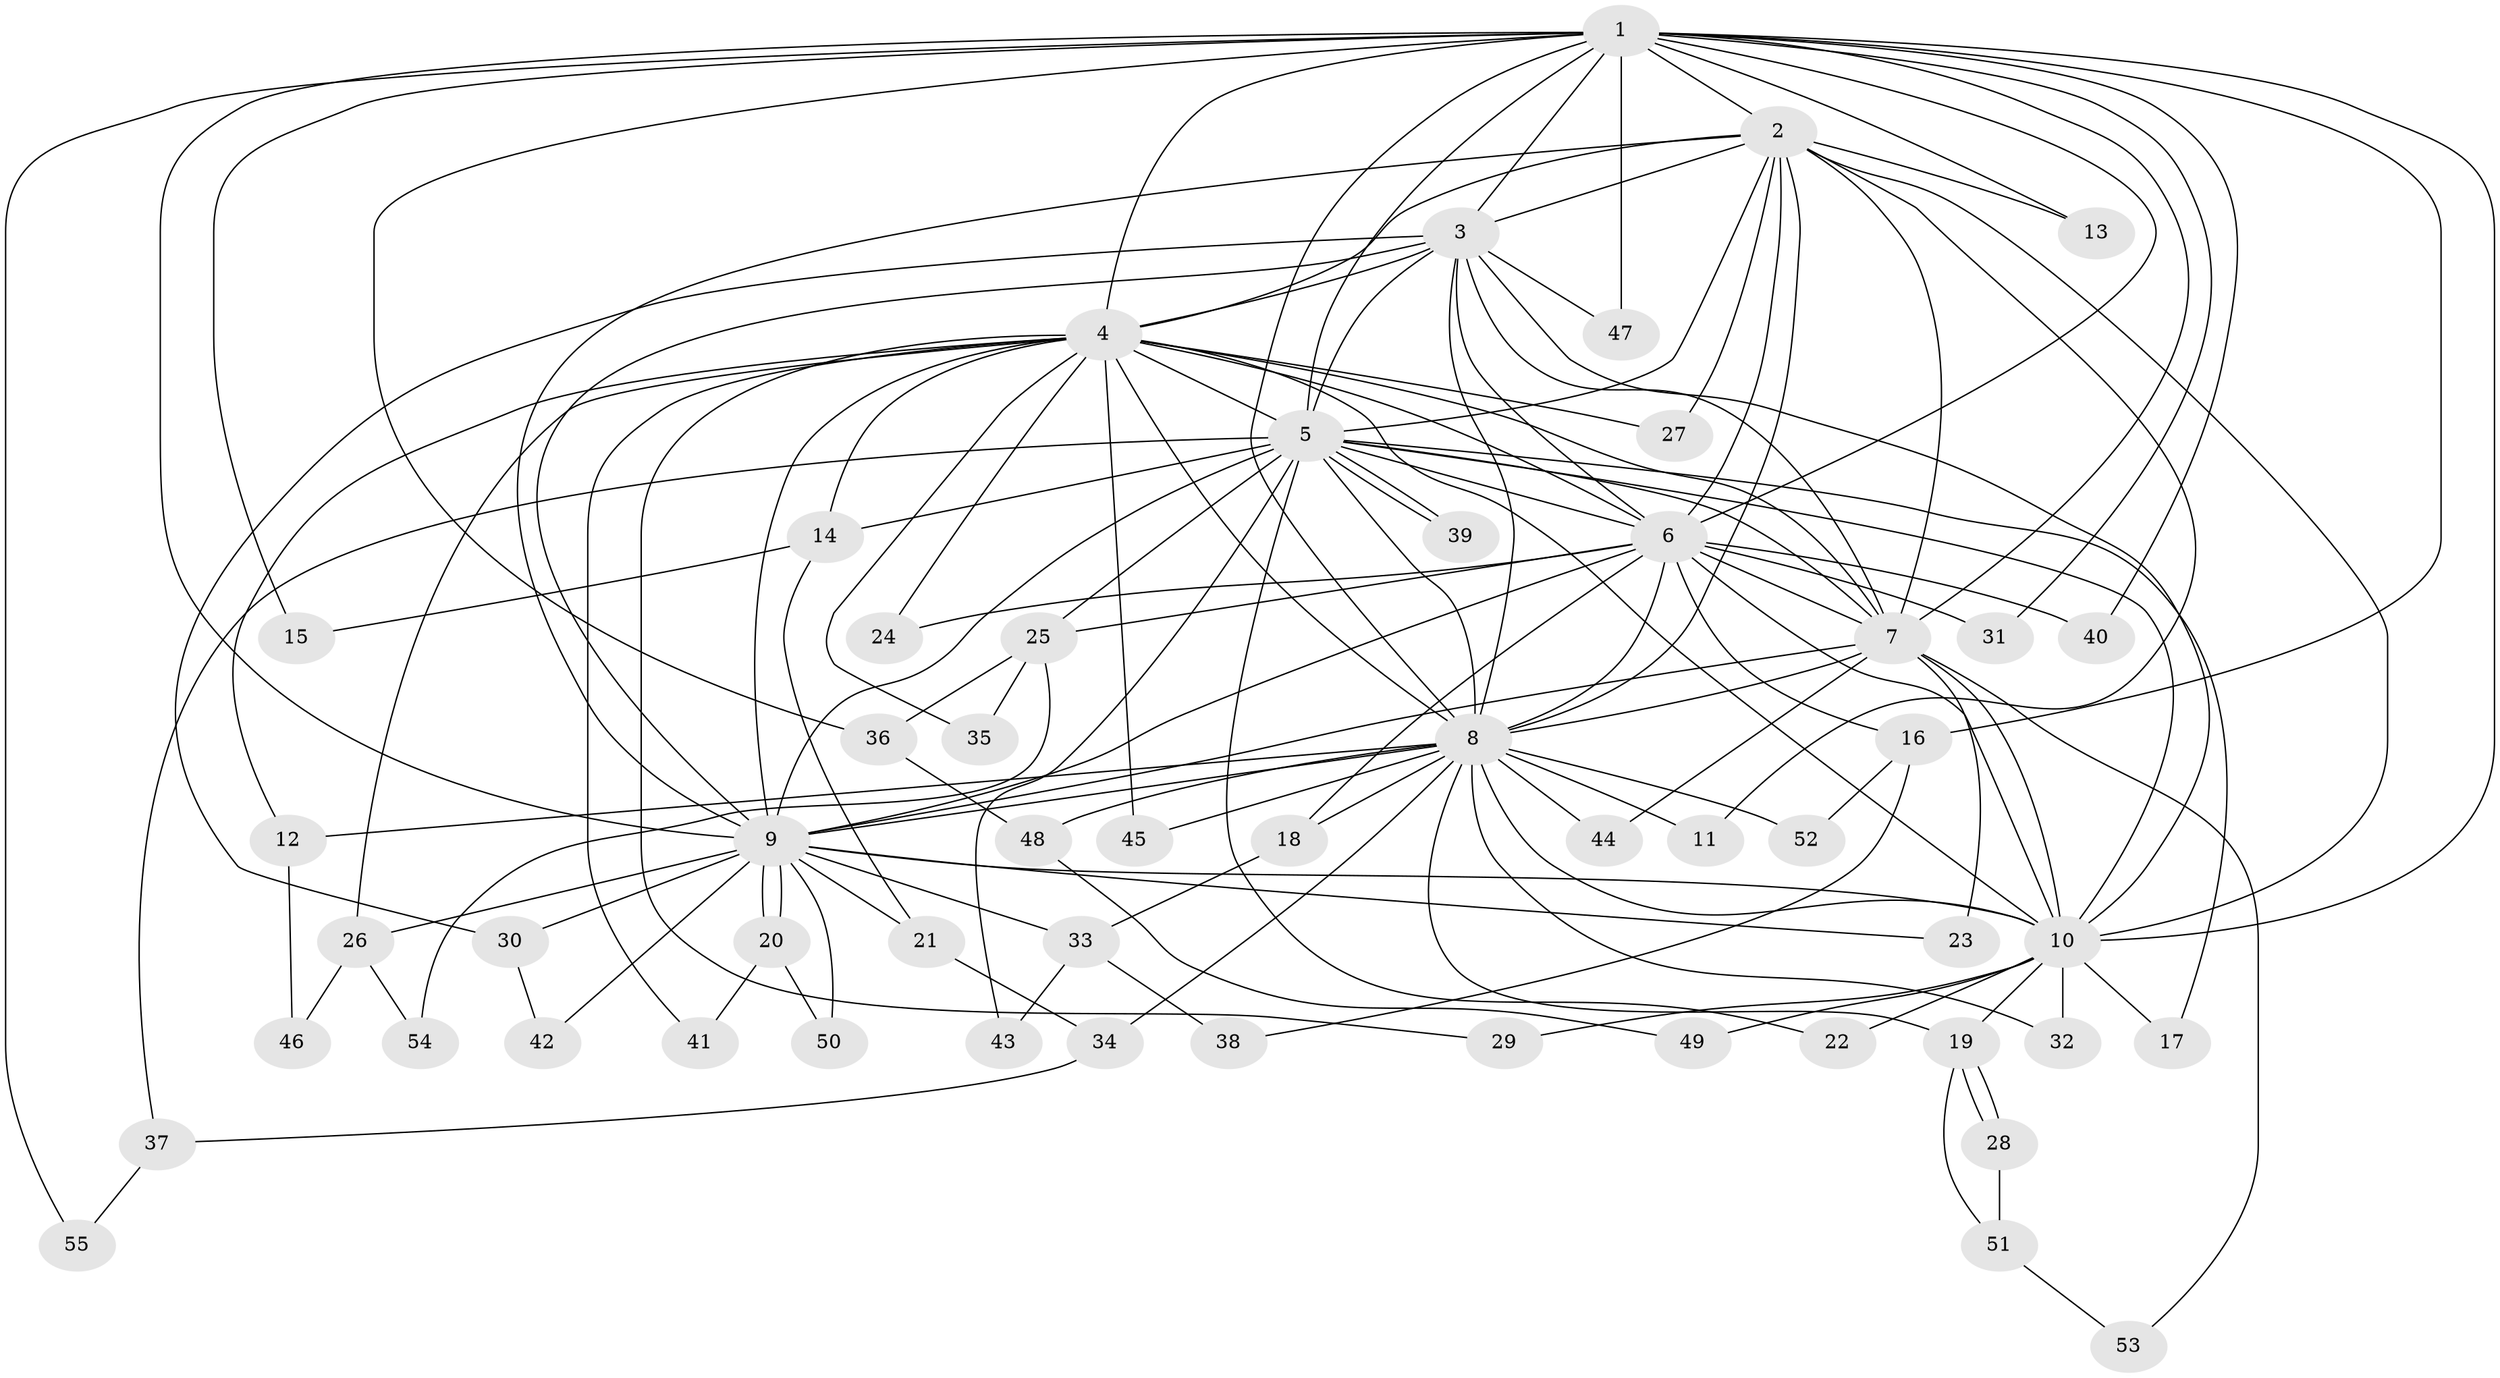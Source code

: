 // Generated by graph-tools (version 1.1) at 2025/35/03/09/25 02:35:14]
// undirected, 55 vertices, 135 edges
graph export_dot {
graph [start="1"]
  node [color=gray90,style=filled];
  1;
  2;
  3;
  4;
  5;
  6;
  7;
  8;
  9;
  10;
  11;
  12;
  13;
  14;
  15;
  16;
  17;
  18;
  19;
  20;
  21;
  22;
  23;
  24;
  25;
  26;
  27;
  28;
  29;
  30;
  31;
  32;
  33;
  34;
  35;
  36;
  37;
  38;
  39;
  40;
  41;
  42;
  43;
  44;
  45;
  46;
  47;
  48;
  49;
  50;
  51;
  52;
  53;
  54;
  55;
  1 -- 2;
  1 -- 3;
  1 -- 4;
  1 -- 5;
  1 -- 6;
  1 -- 7;
  1 -- 8;
  1 -- 9;
  1 -- 10;
  1 -- 13;
  1 -- 15;
  1 -- 16;
  1 -- 31;
  1 -- 36;
  1 -- 40;
  1 -- 47;
  1 -- 55;
  2 -- 3;
  2 -- 4;
  2 -- 5;
  2 -- 6;
  2 -- 7;
  2 -- 8;
  2 -- 9;
  2 -- 10;
  2 -- 11;
  2 -- 13;
  2 -- 27;
  3 -- 4;
  3 -- 5;
  3 -- 6;
  3 -- 7;
  3 -- 8;
  3 -- 9;
  3 -- 10;
  3 -- 30;
  3 -- 47;
  4 -- 5;
  4 -- 6;
  4 -- 7;
  4 -- 8;
  4 -- 9;
  4 -- 10;
  4 -- 12;
  4 -- 14;
  4 -- 24;
  4 -- 26;
  4 -- 27;
  4 -- 29;
  4 -- 35;
  4 -- 41;
  4 -- 45;
  5 -- 6;
  5 -- 7;
  5 -- 8;
  5 -- 9;
  5 -- 10;
  5 -- 14;
  5 -- 17;
  5 -- 22;
  5 -- 25;
  5 -- 37;
  5 -- 39;
  5 -- 39;
  5 -- 43;
  6 -- 7;
  6 -- 8;
  6 -- 9;
  6 -- 10;
  6 -- 16;
  6 -- 18;
  6 -- 24;
  6 -- 25;
  6 -- 31;
  6 -- 40;
  7 -- 8;
  7 -- 9;
  7 -- 10;
  7 -- 23;
  7 -- 44;
  7 -- 53;
  8 -- 9;
  8 -- 10;
  8 -- 11;
  8 -- 12;
  8 -- 18;
  8 -- 19;
  8 -- 32;
  8 -- 34;
  8 -- 44;
  8 -- 45;
  8 -- 48;
  8 -- 52;
  9 -- 10;
  9 -- 20;
  9 -- 20;
  9 -- 21;
  9 -- 23;
  9 -- 26;
  9 -- 30;
  9 -- 33;
  9 -- 42;
  9 -- 50;
  10 -- 17;
  10 -- 19;
  10 -- 22;
  10 -- 29;
  10 -- 32;
  10 -- 49;
  12 -- 46;
  14 -- 15;
  14 -- 21;
  16 -- 38;
  16 -- 52;
  18 -- 33;
  19 -- 28;
  19 -- 28;
  19 -- 51;
  20 -- 41;
  20 -- 50;
  21 -- 34;
  25 -- 35;
  25 -- 36;
  25 -- 54;
  26 -- 46;
  26 -- 54;
  28 -- 51;
  30 -- 42;
  33 -- 38;
  33 -- 43;
  34 -- 37;
  36 -- 48;
  37 -- 55;
  48 -- 49;
  51 -- 53;
}
